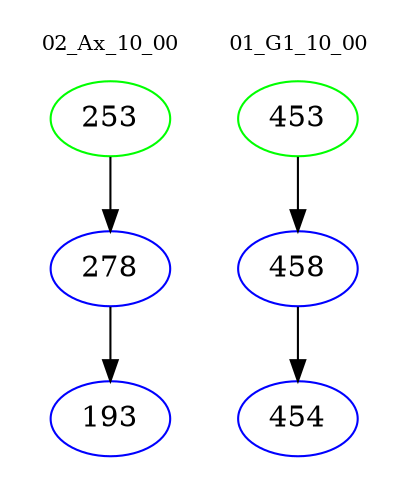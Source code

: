 digraph{
subgraph cluster_0 {
color = white
label = "02_Ax_10_00";
fontsize=10;
T0_253 [label="253", color="green"]
T0_253 -> T0_278 [color="black"]
T0_278 [label="278", color="blue"]
T0_278 -> T0_193 [color="black"]
T0_193 [label="193", color="blue"]
}
subgraph cluster_1 {
color = white
label = "01_G1_10_00";
fontsize=10;
T1_453 [label="453", color="green"]
T1_453 -> T1_458 [color="black"]
T1_458 [label="458", color="blue"]
T1_458 -> T1_454 [color="black"]
T1_454 [label="454", color="blue"]
}
}
